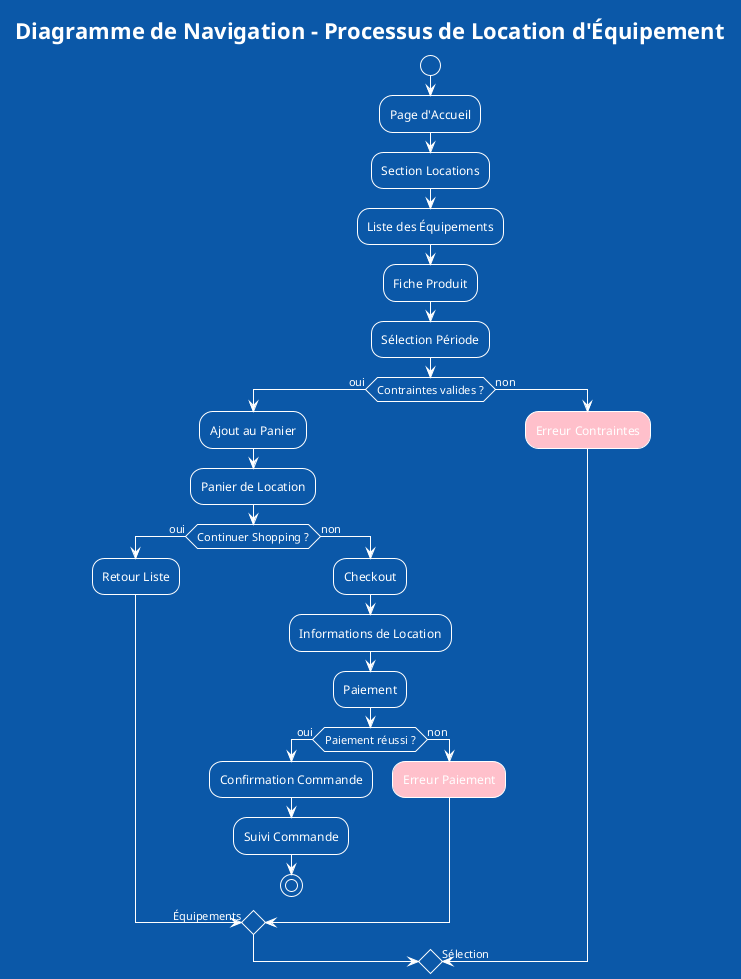 @startuml Navigation_Diagram
!theme amiga
title Diagramme de Navigation - Processus de Location d'Équipement

start
:Page d'Accueil;
:Section Locations;
:Liste des Équipements;
:Fiche Produit;
:Sélection Période;

if (Contraintes valides ?) then (oui)
  :Ajout au Panier;
  :Panier de Location;
  if (Continuer Shopping ?) then (oui)
    :Retour Liste;
    -> Équipements;
  else (non)
    :Checkout;
    :Informations de Location;
    :Paiement;
    if (Paiement réussi ?) then (oui)
      :Confirmation Commande;
      :Suivi Commande;
      stop
    else (non)
      #Pink:Erreur Paiement;
      -> Paiement;
    endif
  endif
else (non)
  #Pink:Erreur Contraintes;
  -> Sélection;
endif

@enduml
